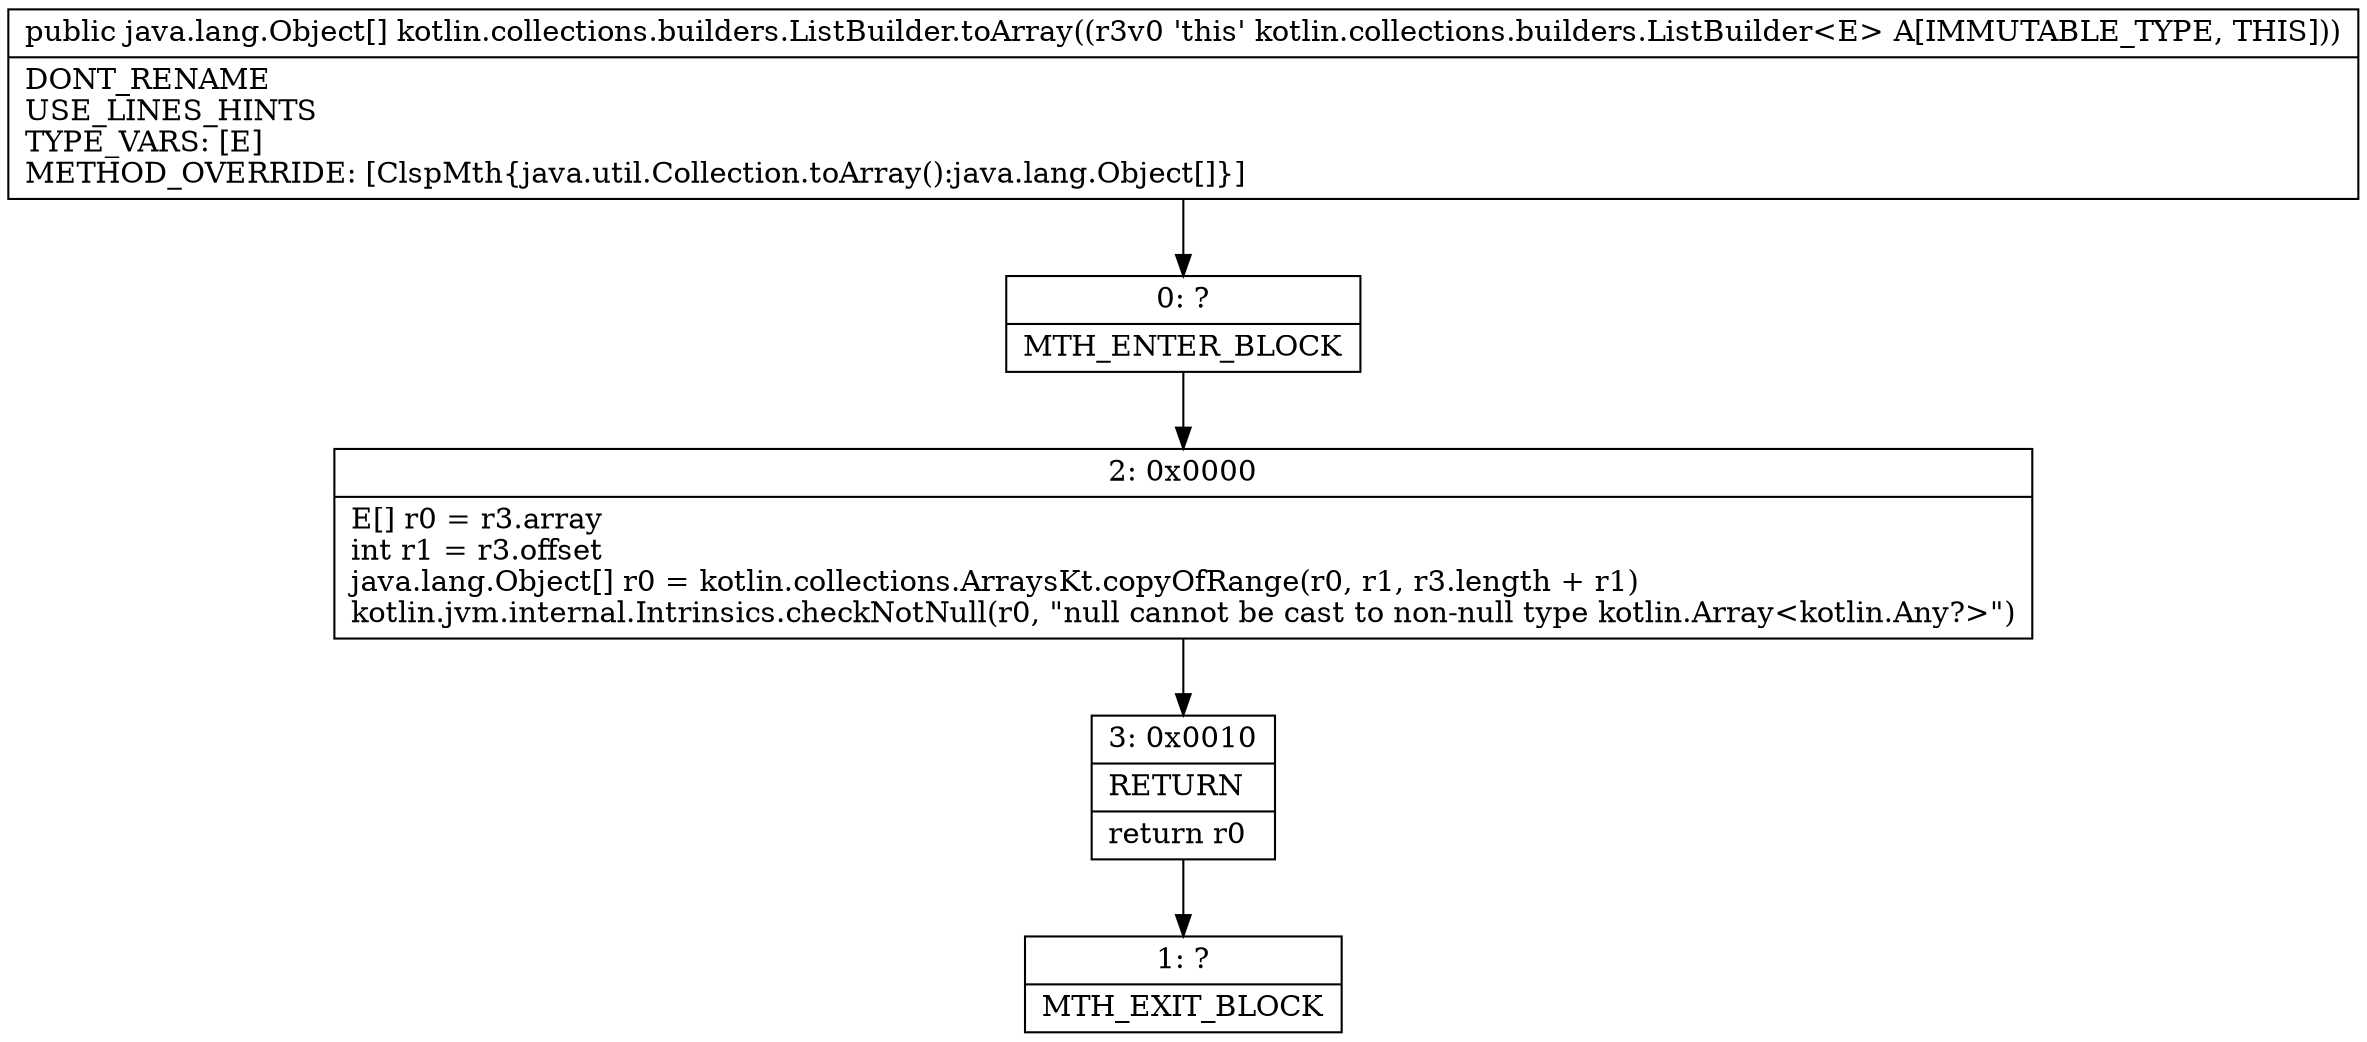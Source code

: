 digraph "CFG forkotlin.collections.builders.ListBuilder.toArray()[Ljava\/lang\/Object;" {
Node_0 [shape=record,label="{0\:\ ?|MTH_ENTER_BLOCK\l}"];
Node_2 [shape=record,label="{2\:\ 0x0000|E[] r0 = r3.array\lint r1 = r3.offset\ljava.lang.Object[] r0 = kotlin.collections.ArraysKt.copyOfRange(r0, r1, r3.length + r1)\lkotlin.jvm.internal.Intrinsics.checkNotNull(r0, \"null cannot be cast to non\-null type kotlin.Array\<kotlin.Any?\>\")\l}"];
Node_3 [shape=record,label="{3\:\ 0x0010|RETURN\l|return r0\l}"];
Node_1 [shape=record,label="{1\:\ ?|MTH_EXIT_BLOCK\l}"];
MethodNode[shape=record,label="{public java.lang.Object[] kotlin.collections.builders.ListBuilder.toArray((r3v0 'this' kotlin.collections.builders.ListBuilder\<E\> A[IMMUTABLE_TYPE, THIS]))  | DONT_RENAME\lUSE_LINES_HINTS\lTYPE_VARS: [E]\lMETHOD_OVERRIDE: [ClspMth\{java.util.Collection.toArray():java.lang.Object[]\}]\l}"];
MethodNode -> Node_0;Node_0 -> Node_2;
Node_2 -> Node_3;
Node_3 -> Node_1;
}

